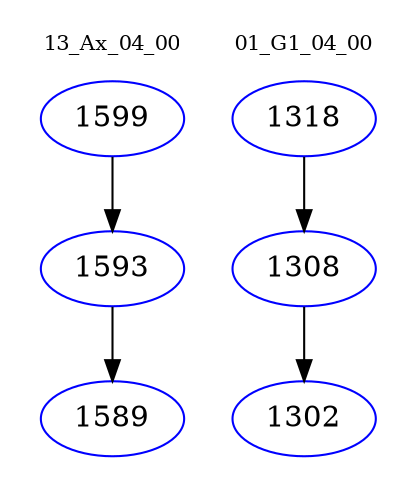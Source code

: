 digraph{
subgraph cluster_0 {
color = white
label = "13_Ax_04_00";
fontsize=10;
T0_1599 [label="1599", color="blue"]
T0_1599 -> T0_1593 [color="black"]
T0_1593 [label="1593", color="blue"]
T0_1593 -> T0_1589 [color="black"]
T0_1589 [label="1589", color="blue"]
}
subgraph cluster_1 {
color = white
label = "01_G1_04_00";
fontsize=10;
T1_1318 [label="1318", color="blue"]
T1_1318 -> T1_1308 [color="black"]
T1_1308 [label="1308", color="blue"]
T1_1308 -> T1_1302 [color="black"]
T1_1302 [label="1302", color="blue"]
}
}
